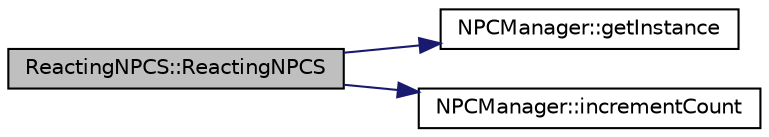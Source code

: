digraph "ReactingNPCS::ReactingNPCS"
{
 // LATEX_PDF_SIZE
  edge [fontname="Helvetica",fontsize="10",labelfontname="Helvetica",labelfontsize="10"];
  node [fontname="Helvetica",fontsize="10",shape=record];
  rankdir="LR";
  Node1 [label="ReactingNPCS::ReactingNPCS",height=0.2,width=0.4,color="black", fillcolor="grey75", style="filled", fontcolor="black",tooltip="Default constructor initializing the NPC in a neutral state."];
  Node1 -> Node2 [color="midnightblue",fontsize="10",style="solid"];
  Node2 [label="NPCManager::getInstance",height=0.2,width=0.4,color="black", fillcolor="white", style="filled",URL="$classNPCManager.html#a29c578e3b969f7438d6025dd3fc21c50",tooltip="Retrieves the singleton instance of NPCManager."];
  Node1 -> Node3 [color="midnightblue",fontsize="10",style="solid"];
  Node3 [label="NPCManager::incrementCount",height=0.2,width=0.4,color="black", fillcolor="white", style="filled",URL="$classNPCManager.html#a615e87109c27f59edbc1eccb2df972d2",tooltip="Increments the count for a given NPC state."];
}

